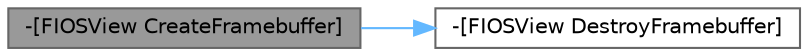 digraph "-[FIOSView CreateFramebuffer]"
{
 // INTERACTIVE_SVG=YES
 // LATEX_PDF_SIZE
  bgcolor="transparent";
  edge [fontname=Helvetica,fontsize=10,labelfontname=Helvetica,labelfontsize=10];
  node [fontname=Helvetica,fontsize=10,shape=box,height=0.2,width=0.4];
  rankdir="LR";
  Node1 [id="Node000001",label="-[FIOSView CreateFramebuffer]",height=0.2,width=0.4,color="gray40", fillcolor="grey60", style="filled", fontcolor="black",tooltip=" "];
  Node1 -> Node2 [id="edge1_Node000001_Node000002",color="steelblue1",style="solid",tooltip=" "];
  Node2 [id="Node000002",label="-[FIOSView DestroyFramebuffer]",height=0.2,width=0.4,color="grey40", fillcolor="white", style="filled",URL="$df/d36/interfaceFIOSView.html#a4638975dd86aea1dc2a7d02a6e024411",tooltip=" "];
}
